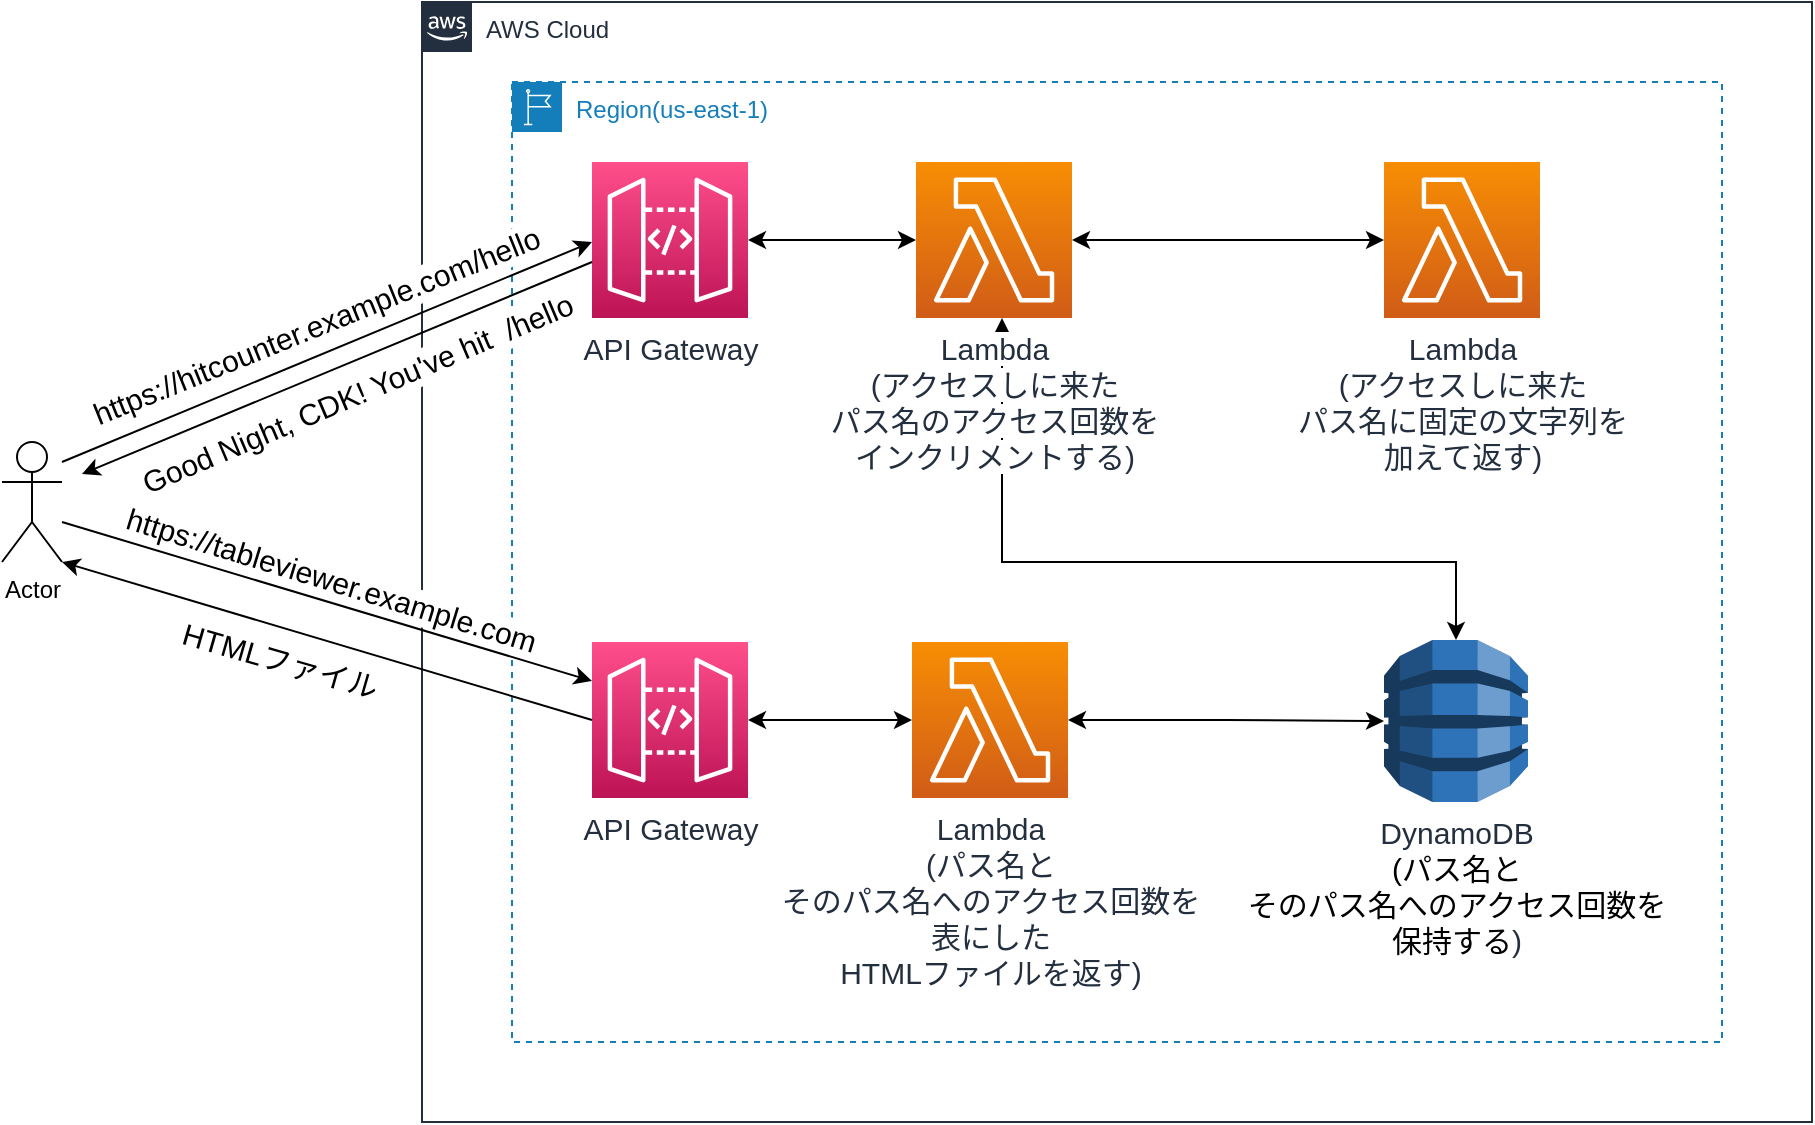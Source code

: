 <mxfile version="20.8.21" type="google"><diagram id="Ht1M8jgEwFfnCIfOTk4-" name="Page-1"><mxGraphModel dx="1352" dy="834" grid="1" gridSize="10" guides="1" tooltips="1" connect="1" arrows="1" fold="1" page="1" pageScale="1" pageWidth="1169" pageHeight="827" math="0" shadow="0"><root><mxCell id="0"/><mxCell id="1" parent="0"/><mxCell id="UEzPUAAOIrF-is8g5C7q-74" value="AWS Cloud" style="points=[[0,0],[0.25,0],[0.5,0],[0.75,0],[1,0],[1,0.25],[1,0.5],[1,0.75],[1,1],[0.75,1],[0.5,1],[0.25,1],[0,1],[0,0.75],[0,0.5],[0,0.25]];outlineConnect=0;gradientColor=none;html=1;whiteSpace=wrap;fontSize=12;fontStyle=0;shape=mxgraph.aws4.group;grIcon=mxgraph.aws4.group_aws_cloud_alt;strokeColor=#232F3E;fillColor=none;verticalAlign=top;align=left;spacingLeft=30;fontColor=#232F3E;dashed=0;labelBackgroundColor=#ffffff;container=1;pointerEvents=0;collapsible=0;recursiveResize=0;" parent="1" vertex="1"><mxGeometry x="270" y="80" width="695" height="560" as="geometry"/></mxCell><mxCell id="3tHGtT29Bu3msnip4fKE-6" value="Region(us-east-1)" style="points=[[0,0],[0.25,0],[0.5,0],[0.75,0],[1,0],[1,0.25],[1,0.5],[1,0.75],[1,1],[0.75,1],[0.5,1],[0.25,1],[0,1],[0,0.75],[0,0.5],[0,0.25]];outlineConnect=0;gradientColor=none;html=1;whiteSpace=wrap;fontSize=12;fontStyle=0;container=1;pointerEvents=0;collapsible=0;recursiveResize=0;shape=mxgraph.aws4.group;grIcon=mxgraph.aws4.group_region;strokeColor=#147EBA;fillColor=none;verticalAlign=top;align=left;spacingLeft=30;fontColor=#147EBA;dashed=1;" vertex="1" parent="UEzPUAAOIrF-is8g5C7q-74"><mxGeometry x="45" y="40" width="605" height="480" as="geometry"/></mxCell><mxCell id="3tHGtT29Bu3msnip4fKE-62" value="" style="edgeStyle=orthogonalEdgeStyle;rounded=0;orthogonalLoop=1;jettySize=auto;html=1;fontSize=15;fontColor=#000000;startArrow=classic;startFill=1;" edge="1" parent="3tHGtT29Bu3msnip4fKE-6" source="3tHGtT29Bu3msnip4fKE-50" target="3tHGtT29Bu3msnip4fKE-51"><mxGeometry relative="1" as="geometry"/></mxCell><mxCell id="3tHGtT29Bu3msnip4fKE-50" value="&lt;font style=&quot;font-size: 15px;&quot;&gt;API Gateway&lt;br&gt;&lt;/font&gt;" style="sketch=0;points=[[0,0,0],[0.25,0,0],[0.5,0,0],[0.75,0,0],[1,0,0],[0,1,0],[0.25,1,0],[0.5,1,0],[0.75,1,0],[1,1,0],[0,0.25,0],[0,0.5,0],[0,0.75,0],[1,0.25,0],[1,0.5,0],[1,0.75,0]];outlineConnect=0;fontColor=#232F3E;gradientColor=#FF4F8B;gradientDirection=north;fillColor=#BC1356;strokeColor=#ffffff;dashed=0;verticalLabelPosition=bottom;verticalAlign=top;align=center;html=1;fontSize=12;fontStyle=0;aspect=fixed;shape=mxgraph.aws4.resourceIcon;resIcon=mxgraph.aws4.api_gateway;" vertex="1" parent="3tHGtT29Bu3msnip4fKE-6"><mxGeometry x="40" y="280" width="78" height="78" as="geometry"/></mxCell><mxCell id="3tHGtT29Bu3msnip4fKE-60" value="" style="edgeStyle=orthogonalEdgeStyle;rounded=0;orthogonalLoop=1;jettySize=auto;html=1;fontSize=15;fontColor=#000000;startArrow=classic;startFill=1;" edge="1" parent="3tHGtT29Bu3msnip4fKE-6" source="3tHGtT29Bu3msnip4fKE-49" target="3tHGtT29Bu3msnip4fKE-53"><mxGeometry relative="1" as="geometry"/></mxCell><mxCell id="3tHGtT29Bu3msnip4fKE-49" value="&lt;font style=&quot;font-size: 15px;&quot;&gt;API Gateway&lt;br&gt;&lt;/font&gt;" style="sketch=0;points=[[0,0,0],[0.25,0,0],[0.5,0,0],[0.75,0,0],[1,0,0],[0,1,0],[0.25,1,0],[0.5,1,0],[0.75,1,0],[1,1,0],[0,0.25,0],[0,0.5,0],[0,0.75,0],[1,0.25,0],[1,0.5,0],[1,0.75,0]];outlineConnect=0;fontColor=#232F3E;gradientColor=#FF4F8B;gradientDirection=north;fillColor=#BC1356;strokeColor=#ffffff;dashed=0;verticalLabelPosition=bottom;verticalAlign=top;align=center;html=1;fontSize=12;fontStyle=0;aspect=fixed;shape=mxgraph.aws4.resourceIcon;resIcon=mxgraph.aws4.api_gateway;" vertex="1" parent="3tHGtT29Bu3msnip4fKE-6"><mxGeometry x="40" y="40" width="78" height="78" as="geometry"/></mxCell><mxCell id="3tHGtT29Bu3msnip4fKE-61" value="" style="edgeStyle=orthogonalEdgeStyle;rounded=0;orthogonalLoop=1;jettySize=auto;html=1;fontSize=15;fontColor=#000000;startArrow=classic;startFill=1;" edge="1" parent="3tHGtT29Bu3msnip4fKE-6" source="3tHGtT29Bu3msnip4fKE-53" target="3tHGtT29Bu3msnip4fKE-52"><mxGeometry relative="1" as="geometry"><mxPoint x="360" y="79" as="targetPoint"/></mxGeometry></mxCell><mxCell id="3tHGtT29Bu3msnip4fKE-64" value="" style="edgeStyle=orthogonalEdgeStyle;rounded=0;orthogonalLoop=1;jettySize=auto;html=1;fontSize=15;fontColor=#000000;startArrow=classic;startFill=1;entryX=0.5;entryY=0;entryDx=0;entryDy=0;entryPerimeter=0;" edge="1" parent="3tHGtT29Bu3msnip4fKE-6" source="3tHGtT29Bu3msnip4fKE-53" target="3tHGtT29Bu3msnip4fKE-54"><mxGeometry relative="1" as="geometry"><mxPoint x="241" y="198" as="targetPoint"/><Array as="points"><mxPoint x="245" y="240"/><mxPoint x="472" y="240"/></Array></mxGeometry></mxCell><mxCell id="3tHGtT29Bu3msnip4fKE-53" value="&lt;font style=&quot;font-size: 15px; background-color: rgb(255, 255, 255);&quot;&gt;&lt;font style=&quot;font-size: 15px;&quot;&gt;Lambda&lt;br&gt;&lt;/font&gt;(アクセスしに来た&lt;br&gt;パス名のアクセス回数を&lt;br&gt;インクリメントする)&lt;/font&gt;" style="sketch=0;points=[[0,0,0],[0.25,0,0],[0.5,0,0],[0.75,0,0],[1,0,0],[0,1,0],[0.25,1,0],[0.5,1,0],[0.75,1,0],[1,1,0],[0,0.25,0],[0,0.5,0],[0,0.75,0],[1,0.25,0],[1,0.5,0],[1,0.75,0]];outlineConnect=0;fontColor=#232F3E;gradientColor=#F78E04;gradientDirection=north;fillColor=#D05C17;strokeColor=#ffffff;dashed=0;verticalLabelPosition=bottom;verticalAlign=top;align=center;html=1;fontSize=12;fontStyle=0;aspect=fixed;shape=mxgraph.aws4.resourceIcon;resIcon=mxgraph.aws4.lambda;" vertex="1" parent="3tHGtT29Bu3msnip4fKE-6"><mxGeometry x="202" y="40" width="78" height="78" as="geometry"/></mxCell><mxCell id="3tHGtT29Bu3msnip4fKE-52" value="&lt;font style=&quot;font-size: 15px;&quot;&gt;&lt;font style=&quot;border-color: var(--border-color); font-size: 15px;&quot;&gt;Lambda&lt;br style=&quot;border-color: var(--border-color);&quot;&gt;&lt;/font&gt;(アクセスしに来た&lt;br&gt;パス名に固定の文字列を&lt;br&gt;加えて返す)&lt;/font&gt;" style="sketch=0;points=[[0,0,0],[0.25,0,0],[0.5,0,0],[0.75,0,0],[1,0,0],[0,1,0],[0.25,1,0],[0.5,1,0],[0.75,1,0],[1,1,0],[0,0.25,0],[0,0.5,0],[0,0.75,0],[1,0.25,0],[1,0.5,0],[1,0.75,0]];outlineConnect=0;fontColor=#232F3E;gradientColor=#F78E04;gradientDirection=north;fillColor=#D05C17;strokeColor=#ffffff;dashed=0;verticalLabelPosition=bottom;verticalAlign=top;align=center;html=1;fontSize=12;fontStyle=0;aspect=fixed;shape=mxgraph.aws4.resourceIcon;resIcon=mxgraph.aws4.lambda;" vertex="1" parent="3tHGtT29Bu3msnip4fKE-6"><mxGeometry x="436" y="40" width="78" height="78" as="geometry"/></mxCell><mxCell id="3tHGtT29Bu3msnip4fKE-63" value="" style="edgeStyle=orthogonalEdgeStyle;rounded=0;orthogonalLoop=1;jettySize=auto;html=1;fontSize=15;fontColor=#000000;startArrow=classic;startFill=1;" edge="1" parent="3tHGtT29Bu3msnip4fKE-6" source="3tHGtT29Bu3msnip4fKE-51" target="3tHGtT29Bu3msnip4fKE-54"><mxGeometry relative="1" as="geometry"><mxPoint x="358" y="319" as="targetPoint"/></mxGeometry></mxCell><mxCell id="3tHGtT29Bu3msnip4fKE-51" value="&lt;font style=&quot;font-size: 15px;&quot;&gt;&lt;font style=&quot;border-color: var(--border-color); font-size: 15px;&quot;&gt;Lambda&lt;br style=&quot;border-color: var(--border-color);&quot;&gt;&lt;/font&gt;(パス名と&lt;br&gt;そのパス名へのアクセス回数を&lt;br&gt;表にした&lt;br&gt;HTMLファイルを返す)&lt;/font&gt;" style="sketch=0;points=[[0,0,0],[0.25,0,0],[0.5,0,0],[0.75,0,0],[1,0,0],[0,1,0],[0.25,1,0],[0.5,1,0],[0.75,1,0],[1,1,0],[0,0.25,0],[0,0.5,0],[0,0.75,0],[1,0.25,0],[1,0.5,0],[1,0.75,0]];outlineConnect=0;fontColor=#232F3E;gradientColor=#F78E04;gradientDirection=north;fillColor=#D05C17;strokeColor=#ffffff;dashed=0;verticalLabelPosition=bottom;verticalAlign=top;align=center;html=1;fontSize=12;fontStyle=0;aspect=fixed;shape=mxgraph.aws4.resourceIcon;resIcon=mxgraph.aws4.lambda;" vertex="1" parent="3tHGtT29Bu3msnip4fKE-6"><mxGeometry x="200" y="280" width="78" height="78" as="geometry"/></mxCell><mxCell id="3tHGtT29Bu3msnip4fKE-54" value="&lt;font style=&quot;border-color: var(--border-color); color: rgb(35, 47, 62);&quot;&gt;DynamoDB&lt;br style=&quot;border-color: var(--border-color);&quot;&gt;&lt;/font&gt;(パス名と&lt;br&gt;そのパス名へのアクセス回数を&lt;br&gt;保持する&lt;span style=&quot;border-color: var(--border-color); color: rgb(35, 47, 62);&quot;&gt;)&lt;/span&gt;" style="outlineConnect=0;dashed=0;verticalLabelPosition=bottom;verticalAlign=top;align=center;html=1;shape=mxgraph.aws3.dynamo_db;fillColor=#2E73B8;gradientColor=none;strokeColor=#000000;fontSize=15;fontColor=#000000;" vertex="1" parent="3tHGtT29Bu3msnip4fKE-6"><mxGeometry x="436" y="279" width="72" height="81" as="geometry"/></mxCell><mxCell id="3tHGtT29Bu3msnip4fKE-56" value="" style="endArrow=classic;html=1;rounded=0;fontSize=15;fontColor=#000000;" edge="1" parent="3tHGtT29Bu3msnip4fKE-6"><mxGeometry width="50" height="50" relative="1" as="geometry"><mxPoint x="-225" y="190" as="sourcePoint"/><mxPoint x="40" y="80" as="targetPoint"/></mxGeometry></mxCell><mxCell id="3tHGtT29Bu3msnip4fKE-68" value="https://hitcounter.example.com/hello" style="edgeLabel;html=1;align=center;verticalAlign=bottom;resizable=0;points=[];fontSize=15;fontColor=#000000;rotation=338;" vertex="1" connectable="0" parent="3tHGtT29Bu3msnip4fKE-56"><mxGeometry y="3" relative="1" as="geometry"><mxPoint x="-1" as="offset"/></mxGeometry></mxCell><mxCell id="3tHGtT29Bu3msnip4fKE-65" value="" style="endArrow=classic;html=1;rounded=0;fontSize=15;fontColor=#000000;" edge="1" parent="UEzPUAAOIrF-is8g5C7q-74"><mxGeometry width="50" height="50" relative="1" as="geometry"><mxPoint x="85" y="130" as="sourcePoint"/><mxPoint x="-170" y="236" as="targetPoint"/></mxGeometry></mxCell><mxCell id="3tHGtT29Bu3msnip4fKE-71" value="Good Night, CDK! You've hit&amp;nbsp; /hello" style="edgeLabel;html=1;align=center;verticalAlign=top;resizable=0;points=[];fontSize=15;fontColor=#000000;rotation=337;" vertex="1" connectable="0" parent="3tHGtT29Bu3msnip4fKE-65"><mxGeometry x="-0.03" relative="1" as="geometry"><mxPoint as="offset"/></mxGeometry></mxCell><mxCell id="3tHGtT29Bu3msnip4fKE-1" value="Actor" style="shape=umlActor;verticalLabelPosition=bottom;verticalAlign=top;html=1;outlineConnect=0;" vertex="1" parent="1"><mxGeometry x="60" y="300" width="30" height="60" as="geometry"/></mxCell><mxCell id="3tHGtT29Bu3msnip4fKE-66" value="" style="endArrow=classic;html=1;rounded=0;fontSize=15;fontColor=#000000;entryX=0;entryY=0.25;entryDx=0;entryDy=0;entryPerimeter=0;" edge="1" parent="1" target="3tHGtT29Bu3msnip4fKE-50"><mxGeometry width="50" height="50" relative="1" as="geometry"><mxPoint x="90" y="340" as="sourcePoint"/><mxPoint x="140" y="290" as="targetPoint"/></mxGeometry></mxCell><mxCell id="3tHGtT29Bu3msnip4fKE-67" value="https://tableviewer.example.com" style="edgeLabel;html=1;align=center;verticalAlign=bottom;resizable=0;points=[];fontSize=15;fontColor=#000000;rotation=17;" vertex="1" connectable="0" parent="3tHGtT29Bu3msnip4fKE-66"><mxGeometry x="-0.015" relative="1" as="geometry"><mxPoint as="offset"/></mxGeometry></mxCell><mxCell id="3tHGtT29Bu3msnip4fKE-69" value="" style="endArrow=classic;html=1;rounded=0;fontSize=15;fontColor=#000000;exitX=0;exitY=0.5;exitDx=0;exitDy=0;exitPerimeter=0;entryX=1;entryY=1;entryDx=0;entryDy=0;entryPerimeter=0;" edge="1" parent="1" source="3tHGtT29Bu3msnip4fKE-50" target="3tHGtT29Bu3msnip4fKE-1"><mxGeometry width="50" height="50" relative="1" as="geometry"><mxPoint x="40" y="520" as="sourcePoint"/><mxPoint x="100" y="350" as="targetPoint"/></mxGeometry></mxCell><mxCell id="3tHGtT29Bu3msnip4fKE-70" value="HTMLファイル" style="edgeLabel;html=1;align=center;verticalAlign=top;resizable=0;points=[];fontSize=15;fontColor=#000000;rotation=16;" vertex="1" connectable="0" parent="3tHGtT29Bu3msnip4fKE-69"><mxGeometry x="0.15" y="1" relative="1" as="geometry"><mxPoint as="offset"/></mxGeometry></mxCell></root></mxGraphModel></diagram></mxfile>
